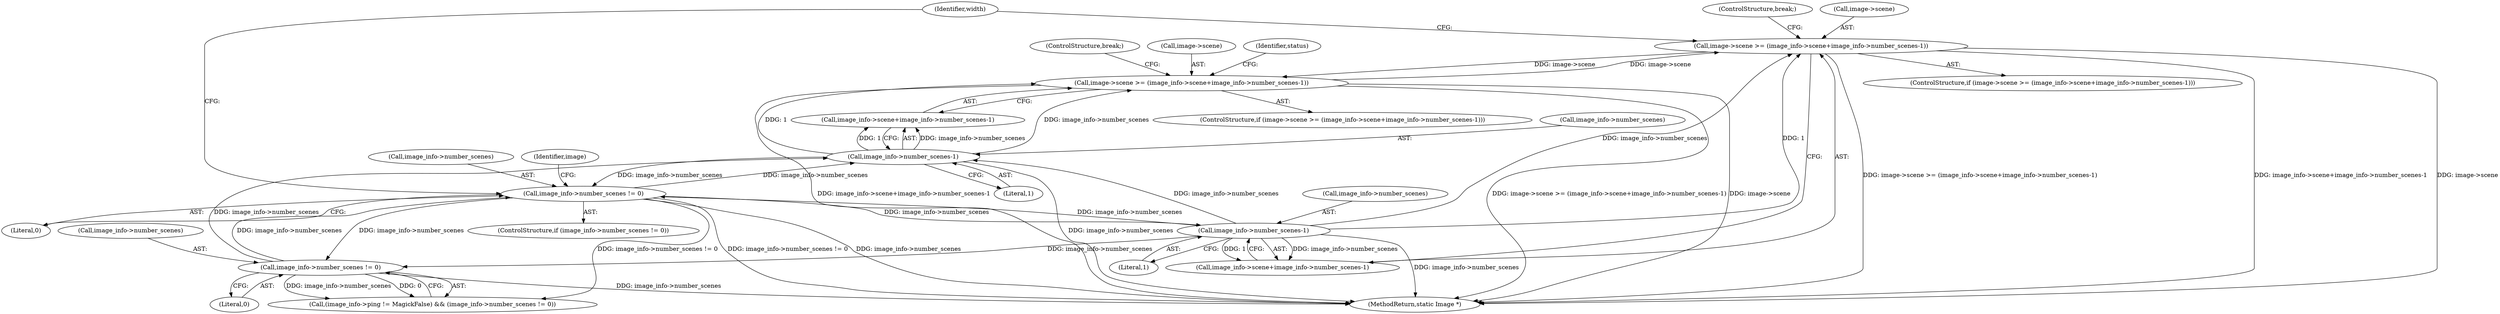 digraph "0_ImageMagick_f6e9d0d9955e85bdd7540b251cd50d598dacc5e6_47@pointer" {
"1000509" [label="(Call,image->scene >= (image_info->scene+image_info->number_scenes-1))"];
"1000266" [label="(Call,image->scene >= (image_info->scene+image_info->number_scenes-1))"];
"1000509" [label="(Call,image->scene >= (image_info->scene+image_info->number_scenes-1))"];
"1000517" [label="(Call,image_info->number_scenes-1)"];
"1000503" [label="(Call,image_info->number_scenes != 0)"];
"1000274" [label="(Call,image_info->number_scenes-1)"];
"1000260" [label="(Call,image_info->number_scenes != 0)"];
"1000504" [label="(Call,image_info->number_scenes)"];
"1000275" [label="(Call,image_info->number_scenes)"];
"1000254" [label="(Call,(image_info->ping != MagickFalse) && (image_info->number_scenes != 0))"];
"1000270" [label="(Call,image_info->scene+image_info->number_scenes-1)"];
"1000517" [label="(Call,image_info->number_scenes-1)"];
"1000510" [label="(Call,image->scene)"];
"1000279" [label="(ControlStructure,break;)"];
"1000513" [label="(Call,image_info->scene+image_info->number_scenes-1)"];
"1000267" [label="(Call,image->scene)"];
"1000503" [label="(Call,image_info->number_scenes != 0)"];
"1000265" [label="(ControlStructure,if (image->scene >= (image_info->scene+image_info->number_scenes-1)))"];
"1000261" [label="(Call,image_info->number_scenes)"];
"1000522" [label="(ControlStructure,break;)"];
"1000615" [label="(MethodReturn,static Image *)"];
"1000281" [label="(Identifier,status)"];
"1000507" [label="(Literal,0)"];
"1000260" [label="(Call,image_info->number_scenes != 0)"];
"1000502" [label="(ControlStructure,if (image_info->number_scenes != 0))"];
"1000264" [label="(Literal,0)"];
"1000511" [label="(Identifier,image)"];
"1000508" [label="(ControlStructure,if (image->scene >= (image_info->scene+image_info->number_scenes-1)))"];
"1000518" [label="(Call,image_info->number_scenes)"];
"1000509" [label="(Call,image->scene >= (image_info->scene+image_info->number_scenes-1))"];
"1000278" [label="(Literal,1)"];
"1000266" [label="(Call,image->scene >= (image_info->scene+image_info->number_scenes-1))"];
"1000524" [label="(Identifier,width)"];
"1000521" [label="(Literal,1)"];
"1000274" [label="(Call,image_info->number_scenes-1)"];
"1000509" -> "1000508"  [label="AST: "];
"1000509" -> "1000513"  [label="CFG: "];
"1000510" -> "1000509"  [label="AST: "];
"1000513" -> "1000509"  [label="AST: "];
"1000522" -> "1000509"  [label="CFG: "];
"1000524" -> "1000509"  [label="CFG: "];
"1000509" -> "1000615"  [label="DDG: image->scene >= (image_info->scene+image_info->number_scenes-1)"];
"1000509" -> "1000615"  [label="DDG: image_info->scene+image_info->number_scenes-1"];
"1000509" -> "1000615"  [label="DDG: image->scene"];
"1000509" -> "1000266"  [label="DDG: image->scene"];
"1000266" -> "1000509"  [label="DDG: image->scene"];
"1000517" -> "1000509"  [label="DDG: image_info->number_scenes"];
"1000517" -> "1000509"  [label="DDG: 1"];
"1000266" -> "1000265"  [label="AST: "];
"1000266" -> "1000270"  [label="CFG: "];
"1000267" -> "1000266"  [label="AST: "];
"1000270" -> "1000266"  [label="AST: "];
"1000279" -> "1000266"  [label="CFG: "];
"1000281" -> "1000266"  [label="CFG: "];
"1000266" -> "1000615"  [label="DDG: image->scene"];
"1000266" -> "1000615"  [label="DDG: image->scene >= (image_info->scene+image_info->number_scenes-1)"];
"1000266" -> "1000615"  [label="DDG: image_info->scene+image_info->number_scenes-1"];
"1000274" -> "1000266"  [label="DDG: image_info->number_scenes"];
"1000274" -> "1000266"  [label="DDG: 1"];
"1000517" -> "1000513"  [label="AST: "];
"1000517" -> "1000521"  [label="CFG: "];
"1000518" -> "1000517"  [label="AST: "];
"1000521" -> "1000517"  [label="AST: "];
"1000513" -> "1000517"  [label="CFG: "];
"1000517" -> "1000615"  [label="DDG: image_info->number_scenes"];
"1000517" -> "1000260"  [label="DDG: image_info->number_scenes"];
"1000517" -> "1000274"  [label="DDG: image_info->number_scenes"];
"1000517" -> "1000503"  [label="DDG: image_info->number_scenes"];
"1000517" -> "1000513"  [label="DDG: image_info->number_scenes"];
"1000517" -> "1000513"  [label="DDG: 1"];
"1000503" -> "1000517"  [label="DDG: image_info->number_scenes"];
"1000503" -> "1000502"  [label="AST: "];
"1000503" -> "1000507"  [label="CFG: "];
"1000504" -> "1000503"  [label="AST: "];
"1000507" -> "1000503"  [label="AST: "];
"1000511" -> "1000503"  [label="CFG: "];
"1000524" -> "1000503"  [label="CFG: "];
"1000503" -> "1000615"  [label="DDG: image_info->number_scenes != 0"];
"1000503" -> "1000615"  [label="DDG: image_info->number_scenes"];
"1000503" -> "1000254"  [label="DDG: image_info->number_scenes != 0"];
"1000503" -> "1000260"  [label="DDG: image_info->number_scenes"];
"1000503" -> "1000274"  [label="DDG: image_info->number_scenes"];
"1000274" -> "1000503"  [label="DDG: image_info->number_scenes"];
"1000260" -> "1000503"  [label="DDG: image_info->number_scenes"];
"1000274" -> "1000270"  [label="AST: "];
"1000274" -> "1000278"  [label="CFG: "];
"1000275" -> "1000274"  [label="AST: "];
"1000278" -> "1000274"  [label="AST: "];
"1000270" -> "1000274"  [label="CFG: "];
"1000274" -> "1000615"  [label="DDG: image_info->number_scenes"];
"1000274" -> "1000270"  [label="DDG: image_info->number_scenes"];
"1000274" -> "1000270"  [label="DDG: 1"];
"1000260" -> "1000274"  [label="DDG: image_info->number_scenes"];
"1000260" -> "1000254"  [label="AST: "];
"1000260" -> "1000264"  [label="CFG: "];
"1000261" -> "1000260"  [label="AST: "];
"1000264" -> "1000260"  [label="AST: "];
"1000254" -> "1000260"  [label="CFG: "];
"1000260" -> "1000615"  [label="DDG: image_info->number_scenes"];
"1000260" -> "1000254"  [label="DDG: image_info->number_scenes"];
"1000260" -> "1000254"  [label="DDG: 0"];
}
